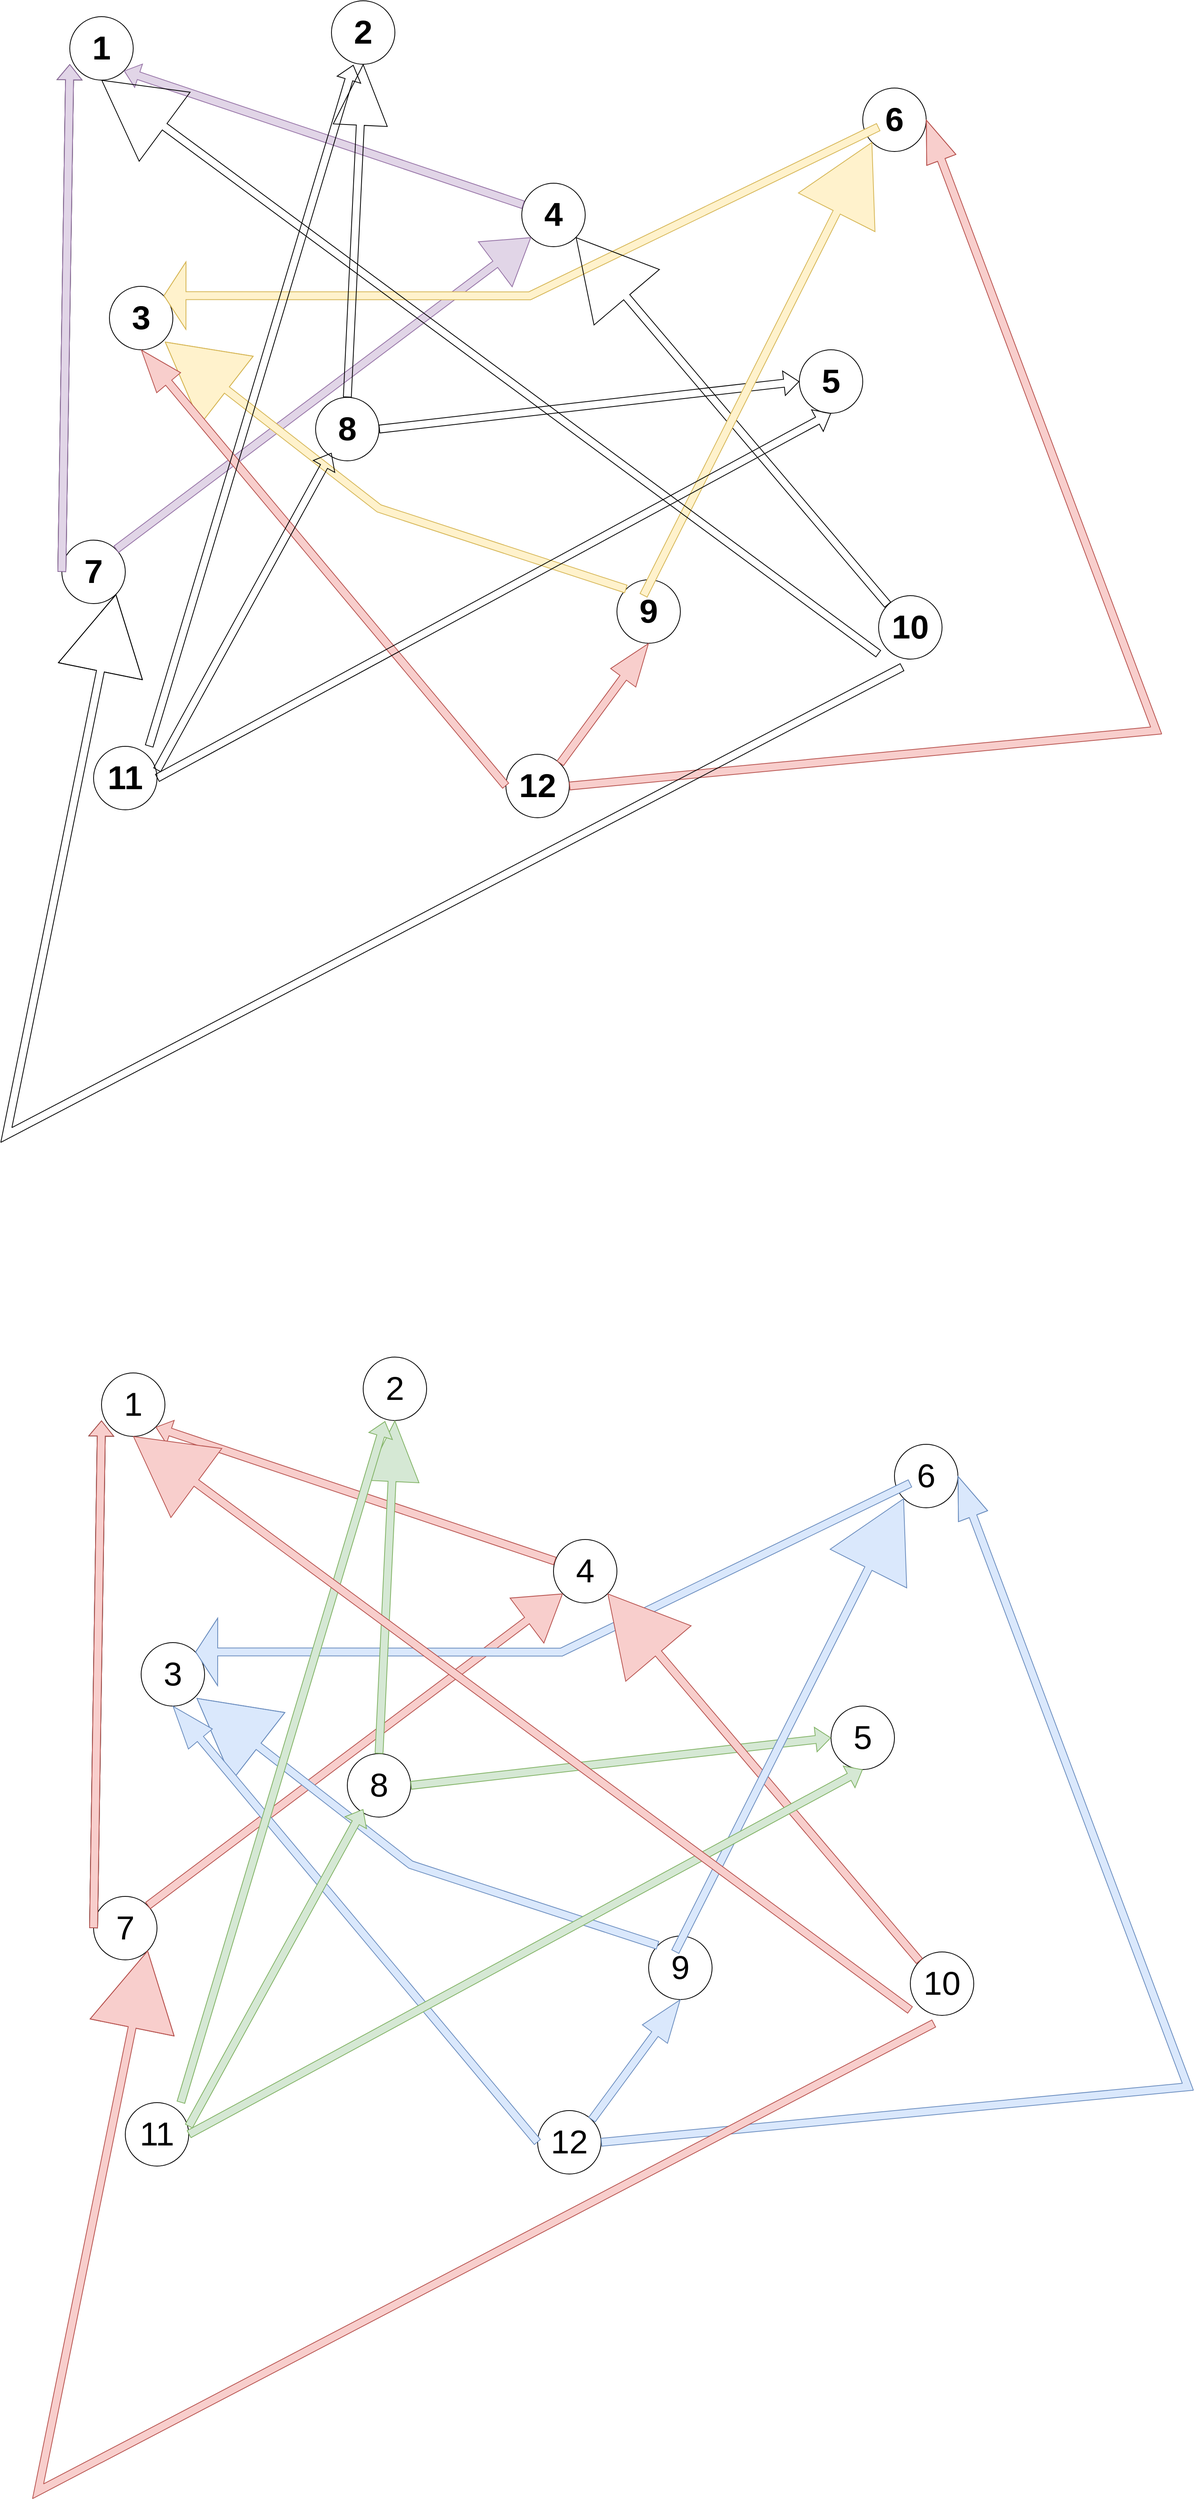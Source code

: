 <mxfile version="20.3.0" type="device"><diagram id="SPxowVjyIdsyOzhsAUXC" name="Page-1"><mxGraphModel dx="1480" dy="3428" grid="1" gridSize="10" guides="1" tooltips="1" connect="1" arrows="1" fold="1" page="1" pageScale="1" pageWidth="4681" pageHeight="3300" math="0" shadow="0"><root><mxCell id="0"/><mxCell id="1" parent="0"/><mxCell id="UvRmL-JkbMkUoWul0wo8-1" value="1" style="ellipse;whiteSpace=wrap;html=1;aspect=fixed;fontSize=42;fontStyle=1" vertex="1" parent="1"><mxGeometry x="200" y="90" width="80" height="80" as="geometry"/></mxCell><mxCell id="UvRmL-JkbMkUoWul0wo8-2" value="2" style="ellipse;whiteSpace=wrap;html=1;aspect=fixed;fontSize=42;fontStyle=1" vertex="1" parent="1"><mxGeometry x="530" y="70" width="80" height="80" as="geometry"/></mxCell><mxCell id="UvRmL-JkbMkUoWul0wo8-3" value="4" style="ellipse;whiteSpace=wrap;html=1;aspect=fixed;fontSize=42;fontStyle=1" vertex="1" parent="1"><mxGeometry x="770" y="300" width="80" height="80" as="geometry"/></mxCell><mxCell id="UvRmL-JkbMkUoWul0wo8-4" value="3" style="ellipse;whiteSpace=wrap;html=1;aspect=fixed;fontSize=42;fontStyle=1" vertex="1" parent="1"><mxGeometry x="250" y="430" width="80" height="80" as="geometry"/></mxCell><mxCell id="UvRmL-JkbMkUoWul0wo8-5" value="5" style="ellipse;whiteSpace=wrap;html=1;aspect=fixed;fontSize=42;fontStyle=1" vertex="1" parent="1"><mxGeometry x="1120" y="510" width="80" height="80" as="geometry"/></mxCell><mxCell id="UvRmL-JkbMkUoWul0wo8-6" value="6" style="ellipse;whiteSpace=wrap;html=1;aspect=fixed;fontSize=42;fontStyle=1" vertex="1" parent="1"><mxGeometry x="1200" y="180" width="80" height="80" as="geometry"/></mxCell><mxCell id="UvRmL-JkbMkUoWul0wo8-7" value="10" style="ellipse;whiteSpace=wrap;html=1;aspect=fixed;fontSize=42;fontStyle=1" vertex="1" parent="1"><mxGeometry x="1220" y="820" width="80" height="80" as="geometry"/></mxCell><mxCell id="UvRmL-JkbMkUoWul0wo8-8" value="9" style="ellipse;whiteSpace=wrap;html=1;aspect=fixed;fontSize=42;fontStyle=1" vertex="1" parent="1"><mxGeometry x="890" y="800" width="80" height="80" as="geometry"/></mxCell><mxCell id="UvRmL-JkbMkUoWul0wo8-9" value="7" style="ellipse;whiteSpace=wrap;html=1;aspect=fixed;fontSize=42;fontStyle=1" vertex="1" parent="1"><mxGeometry x="190" y="750" width="80" height="80" as="geometry"/></mxCell><mxCell id="UvRmL-JkbMkUoWul0wo8-10" value="8" style="ellipse;whiteSpace=wrap;html=1;aspect=fixed;fontSize=42;fontStyle=1" vertex="1" parent="1"><mxGeometry x="510" y="570" width="80" height="80" as="geometry"/></mxCell><mxCell id="UvRmL-JkbMkUoWul0wo8-11" value="12" style="ellipse;whiteSpace=wrap;html=1;aspect=fixed;fontSize=42;fontStyle=1" vertex="1" parent="1"><mxGeometry x="750" y="1020" width="80" height="80" as="geometry"/></mxCell><mxCell id="UvRmL-JkbMkUoWul0wo8-12" value="11" style="ellipse;whiteSpace=wrap;html=1;aspect=fixed;fontSize=42;fontStyle=1" vertex="1" parent="1"><mxGeometry x="230" y="1010" width="80" height="80" as="geometry"/></mxCell><mxCell id="UvRmL-JkbMkUoWul0wo8-15" value="" style="shape=flexArrow;endArrow=classic;html=1;rounded=0;fontSize=42;entryX=1;entryY=1;entryDx=0;entryDy=0;fillColor=#e1d5e7;strokeColor=#9673a6;fontStyle=1" edge="1" parent="1" source="UvRmL-JkbMkUoWul0wo8-3" target="UvRmL-JkbMkUoWul0wo8-1"><mxGeometry width="50" height="50" relative="1" as="geometry"><mxPoint x="590" y="250" as="sourcePoint"/><mxPoint x="640" y="200" as="targetPoint"/></mxGeometry></mxCell><mxCell id="UvRmL-JkbMkUoWul0wo8-17" value="" style="shape=flexArrow;endArrow=classic;html=1;rounded=0;fontSize=42;entryX=0;entryY=1;entryDx=0;entryDy=0;exitX=1;exitY=0;exitDx=0;exitDy=0;startWidth=60;endWidth=60;startSize=18.333;endSize=18.333;fillColor=#e1d5e7;strokeColor=#9673a6;fontStyle=1" edge="1" parent="1" source="UvRmL-JkbMkUoWul0wo8-9" target="UvRmL-JkbMkUoWul0wo8-3"><mxGeometry width="50" height="50" relative="1" as="geometry"><mxPoint x="563.773" y="669.071" as="sourcePoint"/><mxPoint x="60.004" y="500.004" as="targetPoint"/></mxGeometry></mxCell><mxCell id="UvRmL-JkbMkUoWul0wo8-18" value="" style="shape=flexArrow;endArrow=classic;html=1;rounded=0;fontSize=42;entryX=0;entryY=0.5;entryDx=0;entryDy=0;exitX=1;exitY=0.5;exitDx=0;exitDy=0;fontStyle=1" edge="1" parent="1" source="UvRmL-JkbMkUoWul0wo8-10" target="UvRmL-JkbMkUoWul0wo8-5"><mxGeometry width="50" height="50" relative="1" as="geometry"><mxPoint x="630.004" y="1001.396" as="sourcePoint"/><mxPoint x="929.72" y="390.0" as="targetPoint"/></mxGeometry></mxCell><mxCell id="UvRmL-JkbMkUoWul0wo8-19" value="" style="shape=flexArrow;endArrow=classic;html=1;rounded=0;fontSize=42;entryX=1;entryY=0;entryDx=0;entryDy=0;endWidth=74.286;endSize=8.914;fillColor=#fff2cc;strokeColor=#d6b656;fontStyle=1" edge="1" parent="1" target="UvRmL-JkbMkUoWul0wo8-4"><mxGeometry width="50" height="50" relative="1" as="geometry"><mxPoint x="1220.003" y="229.071" as="sourcePoint"/><mxPoint x="716.234" y="60.004" as="targetPoint"/><Array as="points"><mxPoint x="780" y="442"/></Array></mxGeometry></mxCell><mxCell id="UvRmL-JkbMkUoWul0wo8-20" value="" style="shape=flexArrow;endArrow=classic;html=1;rounded=0;fontSize=42;entryX=0.35;entryY=1.004;entryDx=0;entryDy=0;exitX=0;exitY=0.5;exitDx=0;exitDy=0;entryPerimeter=0;fontStyle=1" edge="1" parent="1" source="UvRmL-JkbMkUoWul0wo8-9"><mxGeometry width="50" height="50" relative="1" as="geometry"><mxPoint x="-99.716" y="761.396" as="sourcePoint"/><mxPoint x="200" y="150.0" as="targetPoint"/></mxGeometry></mxCell><mxCell id="UvRmL-JkbMkUoWul0wo8-21" value="" style="shape=flexArrow;endArrow=classic;html=1;rounded=0;fontSize=42;entryX=0.5;entryY=1;entryDx=0;entryDy=0;exitX=0.5;exitY=0;exitDx=0;exitDy=0;endWidth=57.143;endSize=25.143;fontStyle=1" edge="1" parent="1" source="UvRmL-JkbMkUoWul0wo8-10" target="UvRmL-JkbMkUoWul0wo8-2"><mxGeometry width="50" height="50" relative="1" as="geometry"><mxPoint x="310" y="450" as="sourcePoint"/><mxPoint x="840" y="390" as="targetPoint"/></mxGeometry></mxCell><mxCell id="UvRmL-JkbMkUoWul0wo8-22" value="" style="shape=flexArrow;endArrow=classic;html=1;rounded=0;fontSize=42;entryX=1;entryY=1;entryDx=0;entryDy=0;exitX=0;exitY=0;exitDx=0;exitDy=0;endWidth=97.143;endSize=32.486;fontStyle=1" edge="1" parent="1" source="UvRmL-JkbMkUoWul0wo8-7" target="UvRmL-JkbMkUoWul0wo8-3"><mxGeometry width="50" height="50" relative="1" as="geometry"><mxPoint x="920" y="860" as="sourcePoint"/><mxPoint x="1450" y="800" as="targetPoint"/></mxGeometry></mxCell><mxCell id="UvRmL-JkbMkUoWul0wo8-23" value="" style="shape=flexArrow;endArrow=classic;html=1;rounded=0;fontSize=42;entryX=0;entryY=1;entryDx=0;entryDy=0;exitX=0;exitY=0;exitDx=0;exitDy=0;endWidth=97.143;endSize=32.486;fillColor=#fff2cc;strokeColor=#d6b656;fontStyle=1" edge="1" parent="1" target="UvRmL-JkbMkUoWul0wo8-6"><mxGeometry width="50" height="50" relative="1" as="geometry"><mxPoint x="923.436" y="819.996" as="sourcePoint"/><mxPoint x="530.004" y="356.564" as="targetPoint"/></mxGeometry></mxCell><mxCell id="UvRmL-JkbMkUoWul0wo8-24" value="" style="shape=flexArrow;endArrow=classic;html=1;rounded=0;fontSize=42;exitX=0;exitY=0;exitDx=0;exitDy=0;endWidth=97.143;endSize=32.486;fillColor=#fff2cc;strokeColor=#d6b656;fontStyle=1" edge="1" parent="1" source="UvRmL-JkbMkUoWul0wo8-8"><mxGeometry width="50" height="50" relative="1" as="geometry"><mxPoint x="241.716" y="1081.716" as="sourcePoint"/><mxPoint x="320" y="500" as="targetPoint"/><Array as="points"><mxPoint x="590" y="710"/></Array></mxGeometry></mxCell><mxCell id="UvRmL-JkbMkUoWul0wo8-25" value="" style="shape=flexArrow;endArrow=classic;html=1;rounded=0;fontSize=42;exitX=1;exitY=0;exitDx=0;exitDy=0;endWidth=28.333;endSize=17.533;entryX=0.5;entryY=1;entryDx=0;entryDy=0;fillColor=#f8cecc;strokeColor=#b85450;fontStyle=1" edge="1" parent="1" source="UvRmL-JkbMkUoWul0wo8-11" target="UvRmL-JkbMkUoWul0wo8-8"><mxGeometry width="50" height="50" relative="1" as="geometry"><mxPoint x="829.996" y="1271.716" as="sourcePoint"/><mxPoint x="248.28" y="960" as="targetPoint"/></mxGeometry></mxCell><mxCell id="UvRmL-JkbMkUoWul0wo8-27" value="" style="shape=flexArrow;endArrow=classic;html=1;rounded=0;fontSize=42;exitX=0;exitY=0.5;exitDx=0;exitDy=0;endWidth=28.333;endSize=17.533;entryX=0.5;entryY=1;entryDx=0;entryDy=0;fillColor=#f8cecc;strokeColor=#b85450;fontStyle=1" edge="1" parent="1" source="UvRmL-JkbMkUoWul0wo8-11" target="UvRmL-JkbMkUoWul0wo8-4"><mxGeometry width="50" height="50" relative="1" as="geometry"><mxPoint x="580.004" y="1009.996" as="sourcePoint"/><mxPoint x="691.72" y="858.28" as="targetPoint"/></mxGeometry></mxCell><mxCell id="UvRmL-JkbMkUoWul0wo8-29" value="" style="shape=flexArrow;endArrow=classic;html=1;rounded=0;fontSize=42;exitX=1;exitY=0.5;exitDx=0;exitDy=0;endWidth=28.333;endSize=17.533;entryX=1;entryY=0.5;entryDx=0;entryDy=0;fillColor=#f8cecc;strokeColor=#b85450;fontStyle=1" edge="1" parent="1" source="UvRmL-JkbMkUoWul0wo8-11" target="UvRmL-JkbMkUoWul0wo8-6"><mxGeometry width="50" height="50" relative="1" as="geometry"><mxPoint x="1480.0" y="1380" as="sourcePoint"/><mxPoint x="1020" y="830.0" as="targetPoint"/><Array as="points"><mxPoint x="1570" y="990"/></Array></mxGeometry></mxCell><mxCell id="UvRmL-JkbMkUoWul0wo8-30" value="" style="shape=flexArrow;endArrow=classic;html=1;rounded=0;fontSize=42;entryX=0.345;entryY=1.01;entryDx=0;entryDy=0;exitX=1;exitY=0;exitDx=0;exitDy=0;entryPerimeter=0;fontStyle=1" edge="1" parent="1" target="UvRmL-JkbMkUoWul0wo8-2"><mxGeometry width="50" height="50" relative="1" as="geometry"><mxPoint x="300.004" y="1009.996" as="sourcePoint"/><mxPoint x="599.72" y="398.6" as="targetPoint"/></mxGeometry></mxCell><mxCell id="UvRmL-JkbMkUoWul0wo8-31" value="" style="shape=flexArrow;endArrow=classic;html=1;rounded=0;fontSize=42;entryX=0.5;entryY=1;entryDx=0;entryDy=0;exitX=1;exitY=0.5;exitDx=0;exitDy=0;fontStyle=1" edge="1" parent="1" source="UvRmL-JkbMkUoWul0wo8-12" target="UvRmL-JkbMkUoWul0wo8-5"><mxGeometry width="50" height="50" relative="1" as="geometry"><mxPoint x="400.004" y="1469.196" as="sourcePoint"/><mxPoint x="657.6" y="610.0" as="targetPoint"/></mxGeometry></mxCell><mxCell id="UvRmL-JkbMkUoWul0wo8-33" value="" style="shape=flexArrow;endArrow=classic;html=1;rounded=0;fontSize=42;entryX=0.345;entryY=1.01;entryDx=0;entryDy=0;entryPerimeter=0;fontStyle=1" edge="1" parent="1"><mxGeometry width="50" height="50" relative="1" as="geometry"><mxPoint x="310" y="1040" as="sourcePoint"/><mxPoint x="530.0" y="640.0" as="targetPoint"/></mxGeometry></mxCell><mxCell id="UvRmL-JkbMkUoWul0wo8-34" value="" style="shape=flexArrow;endArrow=classic;html=1;rounded=0;fontSize=42;entryX=0.5;entryY=1;entryDx=0;entryDy=0;exitX=0;exitY=0;exitDx=0;exitDy=0;endWidth=97.143;endSize=32.486;fontStyle=1" edge="1" parent="1" target="UvRmL-JkbMkUoWul0wo8-1"><mxGeometry width="50" height="50" relative="1" as="geometry"><mxPoint x="1219.996" y="893.436" as="sourcePoint"/><mxPoint x="826.564" y="430.004" as="targetPoint"/></mxGeometry></mxCell><mxCell id="UvRmL-JkbMkUoWul0wo8-35" value="" style="shape=flexArrow;endArrow=classic;html=1;rounded=0;fontSize=42;entryX=1;entryY=1;entryDx=0;entryDy=0;endWidth=97.143;endSize=32.486;fontStyle=1" edge="1" parent="1" target="UvRmL-JkbMkUoWul0wo8-9"><mxGeometry width="50" height="50" relative="1" as="geometry"><mxPoint x="1250" y="910" as="sourcePoint"/><mxPoint x="290" y="560" as="targetPoint"/><Array as="points"><mxPoint x="120" y="1500"/></Array></mxGeometry></mxCell><mxCell id="UvRmL-JkbMkUoWul0wo8-36" value="" style="shape=flexArrow;endArrow=classic;html=1;rounded=0;fontSize=42;entryX=0.35;entryY=1.004;entryDx=0;entryDy=0;exitX=0;exitY=0.5;exitDx=0;exitDy=0;entryPerimeter=0;fontStyle=1" edge="1" parent="1"><mxGeometry width="50" height="50" relative="1" as="geometry"><mxPoint x="190.0" y="790" as="sourcePoint"/><mxPoint x="200" y="150" as="targetPoint"/></mxGeometry></mxCell><mxCell id="UvRmL-JkbMkUoWul0wo8-37" value="" style="shape=flexArrow;endArrow=classic;html=1;rounded=0;fontSize=42;entryX=0.35;entryY=1.004;entryDx=0;entryDy=0;exitX=0;exitY=0.5;exitDx=0;exitDy=0;entryPerimeter=0;fillColor=#e1d5e7;strokeColor=#9673a6;fontStyle=1" edge="1" parent="1"><mxGeometry width="50" height="50" relative="1" as="geometry"><mxPoint x="190.0" y="790" as="sourcePoint"/><mxPoint x="200" y="150" as="targetPoint"/></mxGeometry></mxCell><mxCell id="UvRmL-JkbMkUoWul0wo8-163" value="1" style="ellipse;whiteSpace=wrap;html=1;aspect=fixed;fontSize=42;" vertex="1" parent="1"><mxGeometry x="240" y="1800" width="80" height="80" as="geometry"/></mxCell><mxCell id="UvRmL-JkbMkUoWul0wo8-164" value="2" style="ellipse;whiteSpace=wrap;html=1;aspect=fixed;fontSize=42;" vertex="1" parent="1"><mxGeometry x="570" y="1780" width="80" height="80" as="geometry"/></mxCell><mxCell id="UvRmL-JkbMkUoWul0wo8-165" value="4" style="ellipse;whiteSpace=wrap;html=1;aspect=fixed;fontSize=42;" vertex="1" parent="1"><mxGeometry x="810" y="2010" width="80" height="80" as="geometry"/></mxCell><mxCell id="UvRmL-JkbMkUoWul0wo8-166" value="3" style="ellipse;whiteSpace=wrap;html=1;aspect=fixed;fontSize=42;" vertex="1" parent="1"><mxGeometry x="290" y="2140" width="80" height="80" as="geometry"/></mxCell><mxCell id="UvRmL-JkbMkUoWul0wo8-167" value="5" style="ellipse;whiteSpace=wrap;html=1;aspect=fixed;fontSize=42;" vertex="1" parent="1"><mxGeometry x="1160" y="2220" width="80" height="80" as="geometry"/></mxCell><mxCell id="UvRmL-JkbMkUoWul0wo8-168" value="6" style="ellipse;whiteSpace=wrap;html=1;aspect=fixed;fontSize=42;" vertex="1" parent="1"><mxGeometry x="1240" y="1890" width="80" height="80" as="geometry"/></mxCell><mxCell id="UvRmL-JkbMkUoWul0wo8-169" value="10" style="ellipse;whiteSpace=wrap;html=1;aspect=fixed;fontSize=42;" vertex="1" parent="1"><mxGeometry x="1260" y="2530" width="80" height="80" as="geometry"/></mxCell><mxCell id="UvRmL-JkbMkUoWul0wo8-170" value="9" style="ellipse;whiteSpace=wrap;html=1;aspect=fixed;fontSize=42;" vertex="1" parent="1"><mxGeometry x="930" y="2510" width="80" height="80" as="geometry"/></mxCell><mxCell id="UvRmL-JkbMkUoWul0wo8-171" value="7" style="ellipse;whiteSpace=wrap;html=1;aspect=fixed;fontSize=42;" vertex="1" parent="1"><mxGeometry x="230" y="2460" width="80" height="80" as="geometry"/></mxCell><mxCell id="UvRmL-JkbMkUoWul0wo8-172" value="8" style="ellipse;whiteSpace=wrap;html=1;aspect=fixed;fontSize=42;" vertex="1" parent="1"><mxGeometry x="550" y="2280" width="80" height="80" as="geometry"/></mxCell><mxCell id="UvRmL-JkbMkUoWul0wo8-173" value="12" style="ellipse;whiteSpace=wrap;html=1;aspect=fixed;fontSize=42;" vertex="1" parent="1"><mxGeometry x="790" y="2730" width="80" height="80" as="geometry"/></mxCell><mxCell id="UvRmL-JkbMkUoWul0wo8-174" value="11" style="ellipse;whiteSpace=wrap;html=1;aspect=fixed;fontSize=42;" vertex="1" parent="1"><mxGeometry x="270" y="2720" width="80" height="80" as="geometry"/></mxCell><mxCell id="UvRmL-JkbMkUoWul0wo8-175" value="" style="shape=flexArrow;endArrow=classic;html=1;rounded=0;fontSize=42;entryX=1;entryY=1;entryDx=0;entryDy=0;fillColor=#f8cecc;strokeColor=#b85450;" edge="1" parent="1" source="UvRmL-JkbMkUoWul0wo8-165" target="UvRmL-JkbMkUoWul0wo8-163"><mxGeometry width="50" height="50" relative="1" as="geometry"><mxPoint x="630" y="1960" as="sourcePoint"/><mxPoint x="680" y="1910" as="targetPoint"/></mxGeometry></mxCell><mxCell id="UvRmL-JkbMkUoWul0wo8-176" value="" style="shape=flexArrow;endArrow=classic;html=1;rounded=0;fontSize=42;entryX=0;entryY=1;entryDx=0;entryDy=0;exitX=1;exitY=0;exitDx=0;exitDy=0;startWidth=60;endWidth=60;startSize=18.333;endSize=18.333;fillColor=#f8cecc;strokeColor=#b85450;" edge="1" parent="1" source="UvRmL-JkbMkUoWul0wo8-171" target="UvRmL-JkbMkUoWul0wo8-165"><mxGeometry width="50" height="50" relative="1" as="geometry"><mxPoint x="603.773" y="2379.071" as="sourcePoint"/><mxPoint x="100.004" y="2210.004" as="targetPoint"/></mxGeometry></mxCell><mxCell id="UvRmL-JkbMkUoWul0wo8-177" value="" style="shape=flexArrow;endArrow=classic;html=1;rounded=0;fontSize=42;entryX=0;entryY=0.5;entryDx=0;entryDy=0;exitX=1;exitY=0.5;exitDx=0;exitDy=0;fillColor=#d5e8d4;strokeColor=#82b366;" edge="1" parent="1" source="UvRmL-JkbMkUoWul0wo8-172" target="UvRmL-JkbMkUoWul0wo8-167"><mxGeometry width="50" height="50" relative="1" as="geometry"><mxPoint x="670.004" y="2711.396" as="sourcePoint"/><mxPoint x="969.72" y="2100" as="targetPoint"/></mxGeometry></mxCell><mxCell id="UvRmL-JkbMkUoWul0wo8-178" value="" style="shape=flexArrow;endArrow=classic;html=1;rounded=0;fontSize=42;entryX=1;entryY=0;entryDx=0;entryDy=0;endWidth=74.286;endSize=8.914;fillColor=#dae8fc;strokeColor=#6c8ebf;" edge="1" parent="1" target="UvRmL-JkbMkUoWul0wo8-166"><mxGeometry width="50" height="50" relative="1" as="geometry"><mxPoint x="1260.003" y="1939.071" as="sourcePoint"/><mxPoint x="756.234" y="1770.004" as="targetPoint"/><Array as="points"><mxPoint x="820" y="2152"/></Array></mxGeometry></mxCell><mxCell id="UvRmL-JkbMkUoWul0wo8-179" value="" style="shape=flexArrow;endArrow=classic;html=1;rounded=0;fontSize=42;entryX=0.35;entryY=1.004;entryDx=0;entryDy=0;exitX=0;exitY=0.5;exitDx=0;exitDy=0;entryPerimeter=0;" edge="1" parent="1" source="UvRmL-JkbMkUoWul0wo8-171"><mxGeometry width="50" height="50" relative="1" as="geometry"><mxPoint x="-59.716" y="2471.396" as="sourcePoint"/><mxPoint x="240" y="1860" as="targetPoint"/></mxGeometry></mxCell><mxCell id="UvRmL-JkbMkUoWul0wo8-180" value="" style="shape=flexArrow;endArrow=classic;html=1;rounded=0;fontSize=42;entryX=0.5;entryY=1;entryDx=0;entryDy=0;exitX=0.5;exitY=0;exitDx=0;exitDy=0;endWidth=57.143;endSize=25.143;fillColor=#d5e8d4;strokeColor=#82b366;" edge="1" parent="1" source="UvRmL-JkbMkUoWul0wo8-172" target="UvRmL-JkbMkUoWul0wo8-164"><mxGeometry width="50" height="50" relative="1" as="geometry"><mxPoint x="350" y="2160" as="sourcePoint"/><mxPoint x="880" y="2100" as="targetPoint"/></mxGeometry></mxCell><mxCell id="UvRmL-JkbMkUoWul0wo8-181" value="" style="shape=flexArrow;endArrow=classic;html=1;rounded=0;fontSize=42;entryX=1;entryY=1;entryDx=0;entryDy=0;exitX=0;exitY=0;exitDx=0;exitDy=0;endWidth=97.143;endSize=32.486;fillColor=#f8cecc;strokeColor=#b85450;" edge="1" parent="1" source="UvRmL-JkbMkUoWul0wo8-169" target="UvRmL-JkbMkUoWul0wo8-165"><mxGeometry width="50" height="50" relative="1" as="geometry"><mxPoint x="960" y="2570" as="sourcePoint"/><mxPoint x="1490" y="2510" as="targetPoint"/></mxGeometry></mxCell><mxCell id="UvRmL-JkbMkUoWul0wo8-182" value="" style="shape=flexArrow;endArrow=classic;html=1;rounded=0;fontSize=42;entryX=0;entryY=1;entryDx=0;entryDy=0;exitX=0;exitY=0;exitDx=0;exitDy=0;endWidth=97.143;endSize=32.486;fillColor=#dae8fc;strokeColor=#6c8ebf;" edge="1" parent="1" target="UvRmL-JkbMkUoWul0wo8-168"><mxGeometry width="50" height="50" relative="1" as="geometry"><mxPoint x="963.436" y="2529.996" as="sourcePoint"/><mxPoint x="570.004" y="2066.564" as="targetPoint"/></mxGeometry></mxCell><mxCell id="UvRmL-JkbMkUoWul0wo8-183" value="" style="shape=flexArrow;endArrow=classic;html=1;rounded=0;fontSize=42;exitX=0;exitY=0;exitDx=0;exitDy=0;endWidth=97.143;endSize=32.486;fillColor=#dae8fc;strokeColor=#6c8ebf;" edge="1" parent="1" source="UvRmL-JkbMkUoWul0wo8-170"><mxGeometry width="50" height="50" relative="1" as="geometry"><mxPoint x="281.716" y="2791.716" as="sourcePoint"/><mxPoint x="360" y="2210" as="targetPoint"/><Array as="points"><mxPoint x="630" y="2420"/></Array></mxGeometry></mxCell><mxCell id="UvRmL-JkbMkUoWul0wo8-184" value="" style="shape=flexArrow;endArrow=classic;html=1;rounded=0;fontSize=42;exitX=1;exitY=0;exitDx=0;exitDy=0;endWidth=28.333;endSize=17.533;entryX=0.5;entryY=1;entryDx=0;entryDy=0;fillColor=#dae8fc;strokeColor=#6c8ebf;" edge="1" parent="1" source="UvRmL-JkbMkUoWul0wo8-173" target="UvRmL-JkbMkUoWul0wo8-170"><mxGeometry width="50" height="50" relative="1" as="geometry"><mxPoint x="869.996" y="2981.716" as="sourcePoint"/><mxPoint x="288.28" y="2670" as="targetPoint"/></mxGeometry></mxCell><mxCell id="UvRmL-JkbMkUoWul0wo8-185" value="" style="shape=flexArrow;endArrow=classic;html=1;rounded=0;fontSize=42;exitX=0;exitY=0.5;exitDx=0;exitDy=0;endWidth=28.333;endSize=17.533;entryX=0.5;entryY=1;entryDx=0;entryDy=0;fillColor=#dae8fc;strokeColor=#6c8ebf;" edge="1" parent="1" source="UvRmL-JkbMkUoWul0wo8-173" target="UvRmL-JkbMkUoWul0wo8-166"><mxGeometry width="50" height="50" relative="1" as="geometry"><mxPoint x="620.004" y="2719.996" as="sourcePoint"/><mxPoint x="731.72" y="2568.28" as="targetPoint"/></mxGeometry></mxCell><mxCell id="UvRmL-JkbMkUoWul0wo8-186" value="" style="shape=flexArrow;endArrow=classic;html=1;rounded=0;fontSize=42;exitX=1;exitY=0.5;exitDx=0;exitDy=0;endWidth=28.333;endSize=17.533;entryX=1;entryY=0.5;entryDx=0;entryDy=0;fillColor=#dae8fc;strokeColor=#6c8ebf;" edge="1" parent="1" source="UvRmL-JkbMkUoWul0wo8-173" target="UvRmL-JkbMkUoWul0wo8-168"><mxGeometry width="50" height="50" relative="1" as="geometry"><mxPoint x="1520.0" y="3090" as="sourcePoint"/><mxPoint x="1060" y="2540.0" as="targetPoint"/><Array as="points"><mxPoint x="1610" y="2700"/></Array></mxGeometry></mxCell><mxCell id="UvRmL-JkbMkUoWul0wo8-187" value="" style="shape=flexArrow;endArrow=classic;html=1;rounded=0;fontSize=42;entryX=0.345;entryY=1.01;entryDx=0;entryDy=0;exitX=1;exitY=0;exitDx=0;exitDy=0;entryPerimeter=0;fillColor=#d5e8d4;strokeColor=#82b366;" edge="1" parent="1" target="UvRmL-JkbMkUoWul0wo8-164"><mxGeometry width="50" height="50" relative="1" as="geometry"><mxPoint x="340.004" y="2719.996" as="sourcePoint"/><mxPoint x="639.72" y="2108.6" as="targetPoint"/></mxGeometry></mxCell><mxCell id="UvRmL-JkbMkUoWul0wo8-188" value="" style="shape=flexArrow;endArrow=classic;html=1;rounded=0;fontSize=42;entryX=0.5;entryY=1;entryDx=0;entryDy=0;exitX=1;exitY=0.5;exitDx=0;exitDy=0;fillColor=#d5e8d4;strokeColor=#82b366;" edge="1" parent="1" source="UvRmL-JkbMkUoWul0wo8-174" target="UvRmL-JkbMkUoWul0wo8-167"><mxGeometry width="50" height="50" relative="1" as="geometry"><mxPoint x="440.004" y="3179.196" as="sourcePoint"/><mxPoint x="697.6" y="2320" as="targetPoint"/></mxGeometry></mxCell><mxCell id="UvRmL-JkbMkUoWul0wo8-189" value="" style="shape=flexArrow;endArrow=classic;html=1;rounded=0;fontSize=42;entryX=0.345;entryY=1.01;entryDx=0;entryDy=0;entryPerimeter=0;fillColor=#d5e8d4;strokeColor=#82b366;" edge="1" parent="1"><mxGeometry width="50" height="50" relative="1" as="geometry"><mxPoint x="350" y="2750" as="sourcePoint"/><mxPoint x="570" y="2350" as="targetPoint"/></mxGeometry></mxCell><mxCell id="UvRmL-JkbMkUoWul0wo8-190" value="" style="shape=flexArrow;endArrow=classic;html=1;rounded=0;fontSize=42;entryX=0.5;entryY=1;entryDx=0;entryDy=0;exitX=0;exitY=0;exitDx=0;exitDy=0;endWidth=97.143;endSize=32.486;fillColor=#f8cecc;strokeColor=#b85450;" edge="1" parent="1" target="UvRmL-JkbMkUoWul0wo8-163"><mxGeometry width="50" height="50" relative="1" as="geometry"><mxPoint x="1259.996" y="2603.436" as="sourcePoint"/><mxPoint x="866.564" y="2140.004" as="targetPoint"/></mxGeometry></mxCell><mxCell id="UvRmL-JkbMkUoWul0wo8-191" value="" style="shape=flexArrow;endArrow=classic;html=1;rounded=0;fontSize=42;entryX=1;entryY=1;entryDx=0;entryDy=0;endWidth=97.143;endSize=32.486;fillColor=#f8cecc;strokeColor=#b85450;" edge="1" parent="1" target="UvRmL-JkbMkUoWul0wo8-171"><mxGeometry width="50" height="50" relative="1" as="geometry"><mxPoint x="1290" y="2620" as="sourcePoint"/><mxPoint x="330" y="2270" as="targetPoint"/><Array as="points"><mxPoint x="160" y="3210"/></Array></mxGeometry></mxCell><mxCell id="UvRmL-JkbMkUoWul0wo8-192" value="" style="shape=flexArrow;endArrow=classic;html=1;rounded=0;fontSize=42;entryX=0.35;entryY=1.004;entryDx=0;entryDy=0;exitX=0;exitY=0.5;exitDx=0;exitDy=0;entryPerimeter=0;" edge="1" parent="1"><mxGeometry width="50" height="50" relative="1" as="geometry"><mxPoint x="230.0" y="2500" as="sourcePoint"/><mxPoint x="240" y="1860" as="targetPoint"/></mxGeometry></mxCell><mxCell id="UvRmL-JkbMkUoWul0wo8-193" value="" style="shape=flexArrow;endArrow=classic;html=1;rounded=0;fontSize=42;entryX=0.35;entryY=1.004;entryDx=0;entryDy=0;exitX=0;exitY=0.5;exitDx=0;exitDy=0;entryPerimeter=0;fillColor=#f8cecc;strokeColor=#b85450;" edge="1" parent="1"><mxGeometry width="50" height="50" relative="1" as="geometry"><mxPoint x="230.0" y="2500" as="sourcePoint"/><mxPoint x="240" y="1860" as="targetPoint"/></mxGeometry></mxCell></root></mxGraphModel></diagram></mxfile>